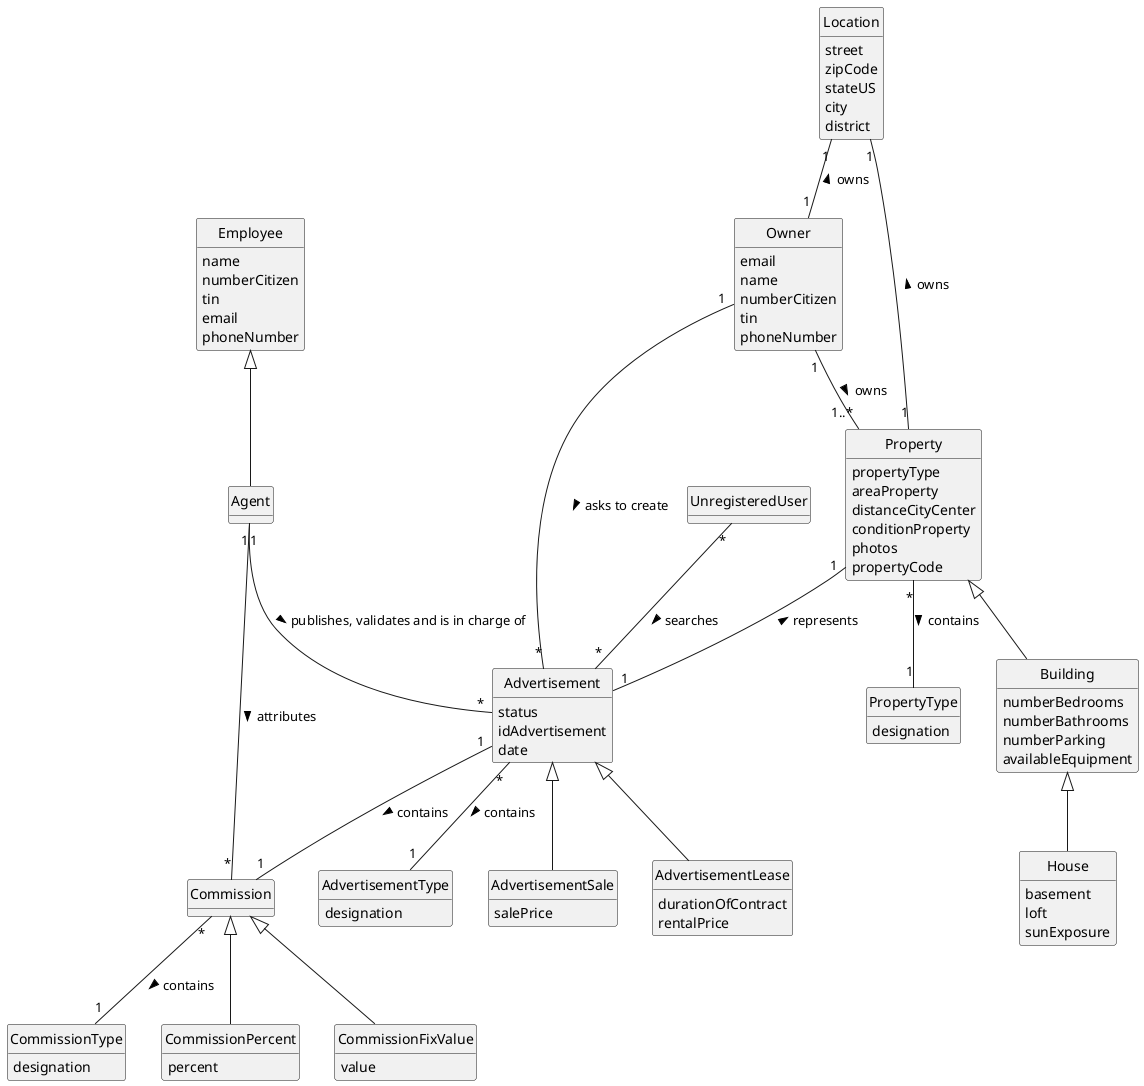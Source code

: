 @startuml
skinparam monochrome true
skinparam packageStyle rectangle
skinparam shadowing false

'left to right direction

skinparam classAttributeIconSize 0

hide circle
hide methods

class PropertyType{
    designation
}

class Property{
    propertyType
    areaProperty
    distanceCityCenter
    conditionProperty
    photos
    propertyCode
}

class UnregisteredUser

class Owner {
    email
    name
    numberCitizen
    tin
    phoneNumber
}


class House {
    basement
    loft
    sunExposure
}

class Building{
    numberBedrooms
    numberBathrooms
    numberParking
    availableEquipment
}

class Advertisement {
    status
    idAdvertisement
    date
}

class Location{
    street
    zipCode
    stateUS
    city
    district
}

class AdvertisementSale {
    salePrice
}

class AdvertisementLease {
    durationOfContract
    rentalPrice

}

class AdvertisementType {
    designation
}

class Commission{

}
class CommissionType{
    designation
}
class CommissionPercent{
    percent
}
class CommissionFixValue{
    value
}

class Employee{
    name
    numberCitizen
    tin
    email
    phoneNumber
}


UnregisteredUser "*" -- "*" Advertisement: searches >
Owner "1"--"1..*" Property: owns >
Property <|-- Building
Property "*" -- "1" PropertyType: contains >
Building <|-- House
Property "1" -- "1" Advertisement: represents <
Location "1" -- "1" Property: owns <
Location "1" -- "1" Owner: owns <
Owner "1" -- "*" Advertisement: asks to create >
Advertisement <|-- AdvertisementSale
Advertisement <|-- AdvertisementLease
Advertisement "*" -- "1" AdvertisementType: contains >
Commission <|-- CommissionFixValue
Commission <|-- CommissionPercent
Commission "*" -- "1" CommissionType: contains >
Advertisement "1" -- "1" Commission: contains >
Agent "1" -- "*" Commission: attributes >
Agent "1" -- "*" Advertisement: publishes, validates and is in charge of >
Employee <|-- Agent

@enduml